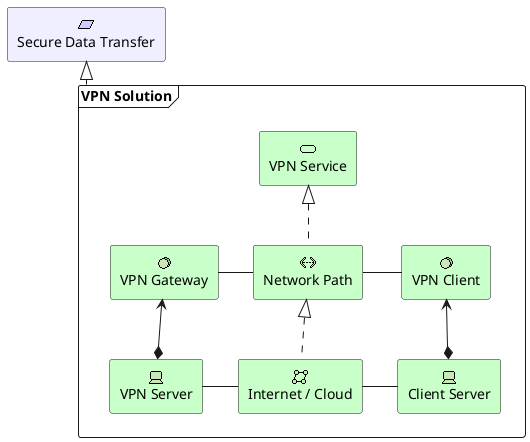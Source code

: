 {
  "sha1": "4vhqnbfhoogwliutke8nyrz3dws04tk",
  "insertion": {
    "when": "2024-05-30T20:48:20.590Z",
    "user": "plantuml@gmail.com"
  }
}
@startuml
archimate #Motivation "Secure Data Transfer" as dataTrans <<requirement-filled>>
frame "VPN Solution" as vpnSolution {
	archimate #Technology "VPN Server" as vpnServerA <<technology-device>>
	archimate #Technology "Client Server" as vpnServerB <<technology-device>>
	archimate #Technology "VPN Gateway" as softwareA <<technology-system-software>>
	archimate #Technology "VPN Client" as softwareB <<technology-system-software>>
	archimate #Technology "Network Path" as coms <<technology-communication-path>>
	archimate #Technology "Internet / Cloud" as network <<technology-network>>
	archimate #Technology "VPN Service" as vpnService <<service>>
}
vpnSolution .up.|> dataTrans
vpnService <|.down. coms
coms -left- softwareA
coms -right- softwareB
vpnServerA *-up-> softwareA
vpnServerB *-up-> softwareB
network -left- vpnServerA
network -right- vpnServerB
network .up.|> coms
@enduml
